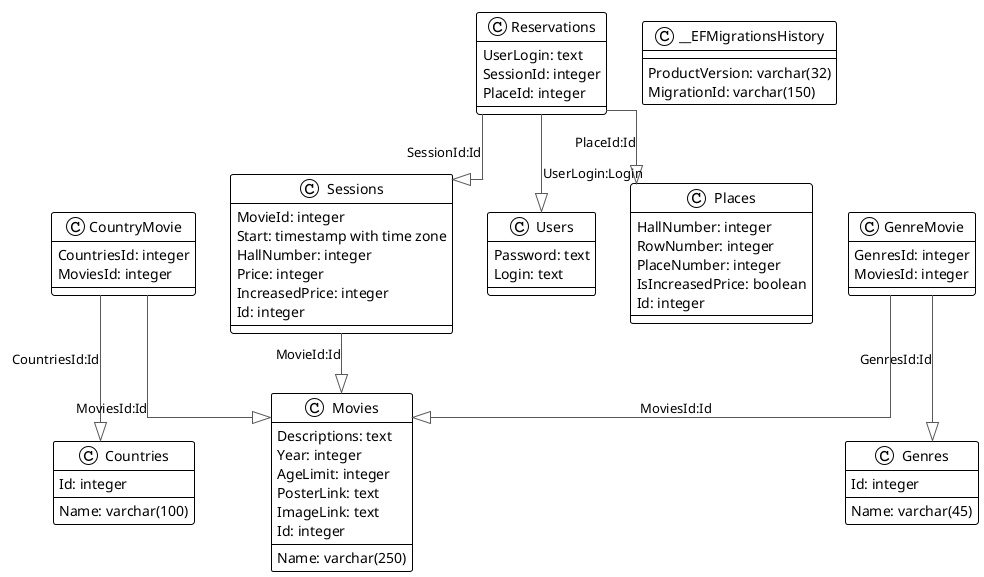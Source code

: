 @startuml

!theme plain
top to bottom direction
skinparam linetype ortho

class Countries {
   Name: varchar(100)
   Id: integer
}
class CountryMovie {
   CountriesId: integer
   MoviesId: integer
}
class GenreMovie {
   GenresId: integer
   MoviesId: integer
}
class Genres {
   Name: varchar(45)
   Id: integer
}
class Movies {
   Name: varchar(250)
   Descriptions: text
   Year: integer
   AgeLimit: integer
   PosterLink: text
   ImageLink: text
   Id: integer
}
class Places {
   HallNumber: integer
   RowNumber: integer
   PlaceNumber: integer
   IsIncreasedPrice: boolean
   Id: integer
}
class Reservations {
   UserLogin: text
   SessionId: integer
   PlaceId: integer
}
class Sessions {
   MovieId: integer
   Start: timestamp with time zone
   HallNumber: integer
   Price: integer
   IncreasedPrice: integer
   Id: integer
}
class Users {
   Password: text
   Login: text
}
class __EFMigrationsHistory {
   ProductVersion: varchar(32)
   MigrationId: varchar(150)
}

CountryMovie           -[#595959,plain]-^  Countries             : "CountriesId:Id"
CountryMovie           -[#595959,plain]-^  Movies                : "MoviesId:Id"
GenreMovie             -[#595959,plain]-^  Genres                : "GenresId:Id"
GenreMovie             -[#595959,plain]-^  Movies                : "MoviesId:Id"
Reservations           -[#595959,plain]-^  Places                : "PlaceId:Id"
Reservations           -[#595959,plain]-^  Sessions              : "SessionId:Id"
Reservations           -[#595959,plain]-^  Users                 : "UserLogin:Login"
Sessions               -[#595959,plain]-^  Movies                : "MovieId:Id"
@enduml
